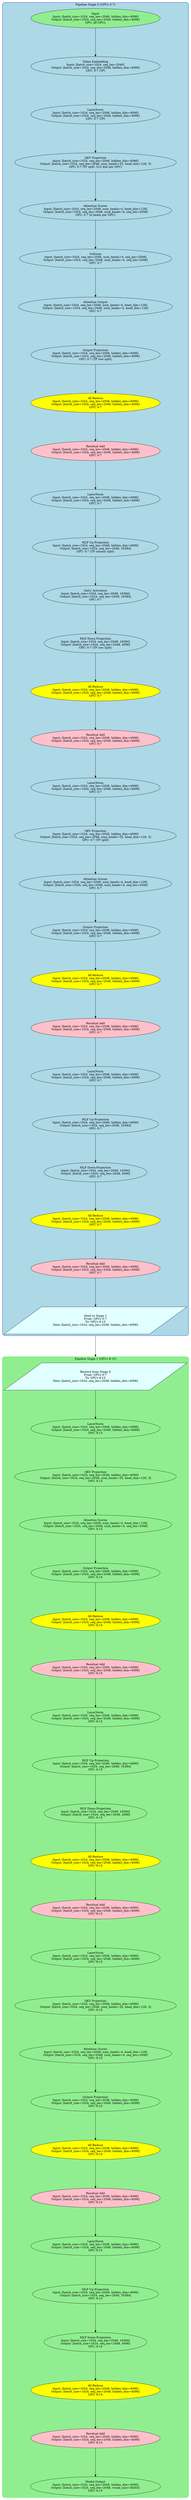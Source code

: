 digraph baseline_tp8_pp2 {
    rankdir=TB;
    compound=true;
    ranksep=2.0;
    nodesep=0.8;
    
    subgraph cluster_stage0 {
        label="Pipeline Stage 0 (GPUs 0-7)";
        style=rounded;
        color=blue;
        bgcolor=lightblue;
        
        input_l0 [shape=ellipse, style=filled, fillcolor=lightgreen, label="Input\nInput: [batch_size=1024, seq_len=2048, hidden_dim=4096]\nOutput: [batch_size=1024, seq_len=2048, hidden_dim=4096]\nGPU: all GPUs"];
        
        embed_l0 [label="Token Embedding\nInput: [batch_size=1024, seq_len=2048]\nOutput: [batch_size=1024, seq_len=2048, hidden_dim=4096]\nGPU: 0-7 (TP)"];
        
        ln1_l0 [label="LayerNorm\nInput: [batch_size=1024, seq_len=2048, hidden_dim=4096]\nOutput: [batch_size=1024, seq_len=2048, hidden_dim=4096]\nGPU: 0-7 (TP)"];
        
        qkv_l0 [label="QKV Projection\nInput: [batch_size=1024, seq_len=2048, hidden_dim=4096]\nOutput: [batch_size=1024, seq_len=2048, num_heads=32, head_dim=128, 3]\nGPU: 0-7 (TP split: 512 dim per GPU)"];
        
        attn_scores_l0 [label="Attention Scores\nInput: [batch_size=1024, seq_len=2048, num_heads=4, head_dim=128]\nOutput: [batch_size=1024, seq_len=2048, num_heads=4, seq_len=2048]\nGPU: 0-7 (4 heads per GPU)"];
        
        attn_weights_l0 [label="Softmax\nInput: [batch_size=1024, seq_len=2048, num_heads=4, seq_len=2048]\nOutput: [batch_size=1024, seq_len=2048, num_heads=4, seq_len=2048]\nGPU: 0-7"];
        
        attn_output_l0 [label="Attention Output\nInput: [batch_size=1024, seq_len=2048, num_heads=4, head_dim=128]\nOutput: [batch_size=1024, seq_len=2048, num_heads=4, head_dim=128]\nGPU: 0-7"];
        
        o_proj_l0 [label="Output Projection\nInput: [batch_size=1024, seq_len=2048, hidden_dim=4096]\nOutput: [batch_size=1024, seq_len=2048, hidden_dim=4096]\nGPU: 0-7 (TP row split)"];
        
        all_reduce_l0 [shape=ellipse, style=filled, fillcolor=yellow, label="All-Reduce\nInput: [batch_size=1024, seq_len=2048, hidden_dim=4096]\nOutput: [batch_size=1024, seq_len=2048, hidden_dim=4096]\nGPU: 0-7"];
        
        res1_l0 [shape=ellipse, style=filled, fillcolor=pink, label="Residual Add\nInput: [batch_size=1024, seq_len=2048, hidden_dim=4096]\nOutput: [batch_size=1024, seq_len=2048, hidden_dim=4096]\nGPU: 0-7"];
        
        ln2_l0 [label="LayerNorm\nInput: [batch_size=1024, seq_len=2048, hidden_dim=4096]\nOutput: [batch_size=1024, seq_len=2048, hidden_dim=4096]\nGPU: 0-7"];
        
        mlp_up_l0 [label="MLP Up-Projection\nInput: [batch_size=1024, seq_len=2048, hidden_dim=4096]\nOutput: [batch_size=1024, seq_len=2048, 16384]\nGPU: 0-7 (TP column split)"];
        
        mlp_act_l0 [label="GeLU Activation\nInput: [batch_size=1024, seq_len=2048, 16384]\nOutput: [batch_size=1024, seq_len=2048, 16384]\nGPU: 0-7"];
        
        mlp_down_l0 [label="MLP Down-Projection\nInput: [batch_size=1024, seq_len=2048, 16384]\nOutput: [batch_size=1024, seq_len=2048, 4096]\nGPU: 0-7 (TP row split)"];
        
        all_reduce_mlp_l0 [shape=ellipse, style=filled, fillcolor=yellow, label="All-Reduce\nInput: [batch_size=1024, seq_len=2048, hidden_dim=4096]\nOutput: [batch_size=1024, seq_len=2048, hidden_dim=4096]\nGPU: 0-7"];
        
        res2_l0 [shape=ellipse, style=filled, fillcolor=pink, label="Residual Add\nInput: [batch_size=1024, seq_len=2048, hidden_dim=4096]\nOutput: [batch_size=1024, seq_len=2048, hidden_dim=4096]\nGPU: 0-7"];
        
        ln1_l1 [label="LayerNorm\nInput: [batch_size=1024, seq_len=2048, hidden_dim=4096]\nOutput: [batch_size=1024, seq_len=2048, hidden_dim=4096]\nGPU: 0-7"];
        
        qkv_l1 [label="QKV Projection\nInput: [batch_size=1024, seq_len=2048, hidden_dim=4096]\nOutput: [batch_size=1024, seq_len=2048, num_heads=32, head_dim=128, 3]\nGPU: 0-7 (TP split)"];
        
        attn_scores_l1 [label="Attention Scores\nInput: [batch_size=1024, seq_len=2048, num_heads=4, head_dim=128]\nOutput: [batch_size=1024, seq_len=2048, num_heads=4, seq_len=2048]\nGPU: 0-7"];
        
        o_proj_l1 [label="Output Projection\nInput: [batch_size=1024, seq_len=2048, hidden_dim=4096]\nOutput: [batch_size=1024, seq_len=2048, hidden_dim=4096]\nGPU: 0-7"];
        
        all_reduce_l1 [shape=ellipse, style=filled, fillcolor=yellow, label="All-Reduce\nInput: [batch_size=1024, seq_len=2048, hidden_dim=4096]\nOutput: [batch_size=1024, seq_len=2048, hidden_dim=4096]\nGPU: 0-7"];
        
        res1_l1 [shape=ellipse, style=filled, fillcolor=pink, label="Residual Add\nInput: [batch_size=1024, seq_len=2048, hidden_dim=4096]\nOutput: [batch_size=1024, seq_len=2048, hidden_dim=4096]\nGPU: 0-7"];
        
        ln2_l1 [label="LayerNorm\nInput: [batch_size=1024, seq_len=2048, hidden_dim=4096]\nOutput: [batch_size=1024, seq_len=2048, hidden_dim=4096]\nGPU: 0-7"];
        
        mlp_up_l1 [label="MLP Up-Projection\nInput: [batch_size=1024, seq_len=2048, hidden_dim=4096]\nOutput: [batch_size=1024, seq_len=2048, 16384]\nGPU: 0-7"];
        
        mlp_down_l1 [label="MLP Down-Projection\nInput: [batch_size=1024, seq_len=2048, 16384]\nOutput: [batch_size=1024, seq_len=2048, 4096]\nGPU: 0-7"];
        
        all_reduce_mlp_l1 [shape=ellipse, style=filled, fillcolor=yellow, label="All-Reduce\nInput: [batch_size=1024, seq_len=2048, hidden_dim=4096]\nOutput: [batch_size=1024, seq_len=2048, hidden_dim=4096]\nGPU: 0-7"];
        
        res2_l1 [shape=ellipse, style=filled, fillcolor=pink, label="Residual Add\nInput: [batch_size=1024, seq_len=2048, hidden_dim=4096]\nOutput: [batch_size=1024, seq_len=2048, hidden_dim=4096]\nGPU: 0-7"];
        
        send_stage1 [shape=parallelogram, style=filled, fillcolor=lightcyan, label="Send to Stage 1\nFrom: GPUs 0-7\nTo: GPUs 8-15\nData: [batch_size=1024, seq_len=2048, hidden_dim=4096]"];
    }
    
    subgraph cluster_stage1 {
        label="Pipeline Stage 1 (GPUs 8-15)";
        style=rounded;
        color=green;
        bgcolor=lightgreen;
        
        recv_stage1 [shape=parallelogram, style=filled, fillcolor=lightcyan, label="Receive from Stage 0\nFrom: GPUs 0-7\nTo: GPUs 8-15\nData: [batch_size=1024, seq_len=2048, hidden_dim=4096]"];
        
        ln1_l2 [label="LayerNorm\nInput: [batch_size=1024, seq_len=2048, hidden_dim=4096]\nOutput: [batch_size=1024, seq_len=2048, hidden_dim=4096]\nGPU: 8-15"];
        
        qkv_l2 [label="QKV Projection\nInput: [batch_size=1024, seq_len=2048, hidden_dim=4096]\nOutput: [batch_size=1024, seq_len=2048, num_heads=32, head_dim=128, 3]\nGPU: 8-15"];
        
        attn_scores_l2 [label="Attention Scores\nInput: [batch_size=1024, seq_len=2048, num_heads=4, head_dim=128]\nOutput: [batch_size=1024, seq_len=2048, num_heads=4, seq_len=2048]\nGPU: 8-15"];
        
        o_proj_l2 [label="Output Projection\nInput: [batch_size=1024, seq_len=2048, hidden_dim=4096]\nOutput: [batch_size=1024, seq_len=2048, hidden_dim=4096]\nGPU: 8-15"];
        
        all_reduce_l2 [shape=ellipse, style=filled, fillcolor=yellow, label="All-Reduce\nInput: [batch_size=1024, seq_len=2048, hidden_dim=4096]\nOutput: [batch_size=1024, seq_len=2048, hidden_dim=4096]\nGPU: 8-15"];
        
        res1_l2 [shape=ellipse, style=filled, fillcolor=pink, label="Residual Add\nInput: [batch_size=1024, seq_len=2048, hidden_dim=4096]\nOutput: [batch_size=1024, seq_len=2048, hidden_dim=4096]\nGPU: 8-15"];
        
        ln2_l2 [label="LayerNorm\nInput: [batch_size=1024, seq_len=2048, hidden_dim=4096]\nOutput: [batch_size=1024, seq_len=2048, hidden_dim=4096]\nGPU: 8-15"];
        
        mlp_up_l2 [label="MLP Up-Projection\nInput: [batch_size=1024, seq_len=2048, hidden_dim=4096]\nOutput: [batch_size=1024, seq_len=2048, 16384]\nGPU: 8-15"];
        
        mlp_down_l2 [label="MLP Down-Projection\nInput: [batch_size=1024, seq_len=2048, 16384]\nOutput: [batch_size=1024, seq_len=2048, 4096]\nGPU: 8-15"];
        
        all_reduce_mlp_l2 [shape=ellipse, style=filled, fillcolor=yellow, label="All-Reduce\nInput: [batch_size=1024, seq_len=2048, hidden_dim=4096]\nOutput: [batch_size=1024, seq_len=2048, hidden_dim=4096]\nGPU: 8-15"];
        
        res2_l2 [shape=ellipse, style=filled, fillcolor=pink, label="Residual Add\nInput: [batch_size=1024, seq_len=2048, hidden_dim=4096]\nOutput: [batch_size=1024, seq_len=2048, hidden_dim=4096]\nGPU: 8-15"];
        
        ln1_l3 [label="LayerNorm\nInput: [batch_size=1024, seq_len=2048, hidden_dim=4096]\nOutput: [batch_size=1024, seq_len=2048, hidden_dim=4096]\nGPU: 8-15"];
        
        qkv_l3 [label="QKV Projection\nInput: [batch_size=1024, seq_len=2048, hidden_dim=4096]\nOutput: [batch_size=1024, seq_len=2048, num_heads=32, head_dim=128, 3]\nGPU: 8-15"];
        
        attn_scores_l3 [label="Attention Scores\nInput: [batch_size=1024, seq_len=2048, num_heads=4, head_dim=128]\nOutput: [batch_size=1024, seq_len=2048, num_heads=4, seq_len=2048]\nGPU: 8-15"];
        
        o_proj_l3 [label="Output Projection\nInput: [batch_size=1024, seq_len=2048, hidden_dim=4096]\nOutput: [batch_size=1024, seq_len=2048, hidden_dim=4096]\nGPU: 8-15"];
        
        all_reduce_l3 [shape=ellipse, style=filled, fillcolor=yellow, label="All-Reduce\nInput: [batch_size=1024, seq_len=2048, hidden_dim=4096]\nOutput: [batch_size=1024, seq_len=2048, hidden_dim=4096]\nGPU: 8-15"];
        
        res1_l3 [shape=ellipse, style=filled, fillcolor=pink, label="Residual Add\nInput: [batch_size=1024, seq_len=2048, hidden_dim=4096]\nOutput: [batch_size=1024, seq_len=2048, hidden_dim=4096]\nGPU: 8-15"];
        
        ln2_l3 [label="LayerNorm\nInput: [batch_size=1024, seq_len=2048, hidden_dim=4096]\nOutput: [batch_size=1024, seq_len=2048, hidden_dim=4096]\nGPU: 8-15"];
        
        mlp_up_l3 [label="MLP Up-Projection\nInput: [batch_size=1024, seq_len=2048, hidden_dim=4096]\nOutput: [batch_size=1024, seq_len=2048, 16384]\nGPU: 8-15"];
        
        mlp_down_l3 [label="MLP Down-Projection\nInput: [batch_size=1024, seq_len=2048, 16384]\nOutput: [batch_size=1024, seq_len=2048, 4096]\nGPU: 8-15"];
        
        all_reduce_mlp_l3 [shape=ellipse, style=filled, fillcolor=yellow, label="All-Reduce\nInput: [batch_size=1024, seq_len=2048, hidden_dim=4096]\nOutput: [batch_size=1024, seq_len=2048, hidden_dim=4096]\nGPU: 8-15"];
        
        res2_l3 [shape=ellipse, style=filled, fillcolor=pink, label="Residual Add\nInput: [batch_size=1024, seq_len=2048, hidden_dim=4096]\nOutput: [batch_size=1024, seq_len=2048, hidden_dim=4096]\nGPU: 8-15"];
        
        output [shape=ellipse, style=filled, fillcolor=lightgreen, label="Model Output\nInput: [batch_size=1024, seq_len=2048, hidden_dim=4096]\nOutput: [batch_size=1024, seq_len=2048, vocab_size=50265]\nGPU: 8-15"];
    }
    
    input_l0 -> embed_l0;
    embed_l0 -> ln1_l0;
    ln1_l0 -> qkv_l0;
    qkv_l0 -> attn_scores_l0;
    attn_scores_l0 -> attn_weights_l0;
    attn_weights_l0 -> attn_output_l0;
    attn_output_l0 -> o_proj_l0;
    o_proj_l0 -> all_reduce_l0;
    all_reduce_l0 -> res1_l0;
    res1_l0 -> ln2_l0;
    ln2_l0 -> mlp_up_l0;
    mlp_up_l0 -> mlp_act_l0;
    mlp_act_l0 -> mlp_down_l0;
    mlp_down_l0 -> all_reduce_mlp_l0;
    all_reduce_mlp_l0 -> res2_l0;
    
    res2_l0 -> ln1_l1;
    ln1_l1 -> qkv_l1;
    qkv_l1 -> attn_scores_l1;
    attn_scores_l1 -> o_proj_l1;
    o_proj_l1 -> all_reduce_l1;
    all_reduce_l1 -> res1_l1;
    res1_l1 -> ln2_l1;
    ln2_l1 -> mlp_up_l1;
    mlp_up_l1 -> mlp_down_l1;
    mlp_down_l1 -> all_reduce_mlp_l1;
    all_reduce_mlp_l1 -> res2_l1;
    res2_l1 -> send_stage1;
    
    send_stage1 -> recv_stage1 [lhead=cluster_stage1, ltail=cluster_stage0];
    recv_stage1 -> ln1_l2;
    ln1_l2 -> qkv_l2;
    qkv_l2 -> attn_scores_l2;
    attn_scores_l2 -> o_proj_l2;
    o_proj_l2 -> all_reduce_l2;
    all_reduce_l2 -> res1_l2;
    res1_l2 -> ln2_l2;
    ln2_l2 -> mlp_up_l2;
    mlp_up_l2 -> mlp_down_l2;
    mlp_down_l2 -> all_reduce_mlp_l2;
    all_reduce_mlp_l2 -> res2_l2;
    
    res2_l2 -> ln1_l3;
    ln1_l3 -> qkv_l3;
    qkv_l3 -> attn_scores_l3;
    attn_scores_l3 -> o_proj_l3;
    o_proj_l3 -> all_reduce_l3;
    all_reduce_l3 -> res1_l3;
    res1_l3 -> ln2_l3;
    ln2_l3 -> mlp_up_l3;
    mlp_up_l3 -> mlp_down_l3;
    mlp_down_l3 -> all_reduce_mlp_l3;
    all_reduce_mlp_l3 -> res2_l3;
    res2_l3 -> output;
}